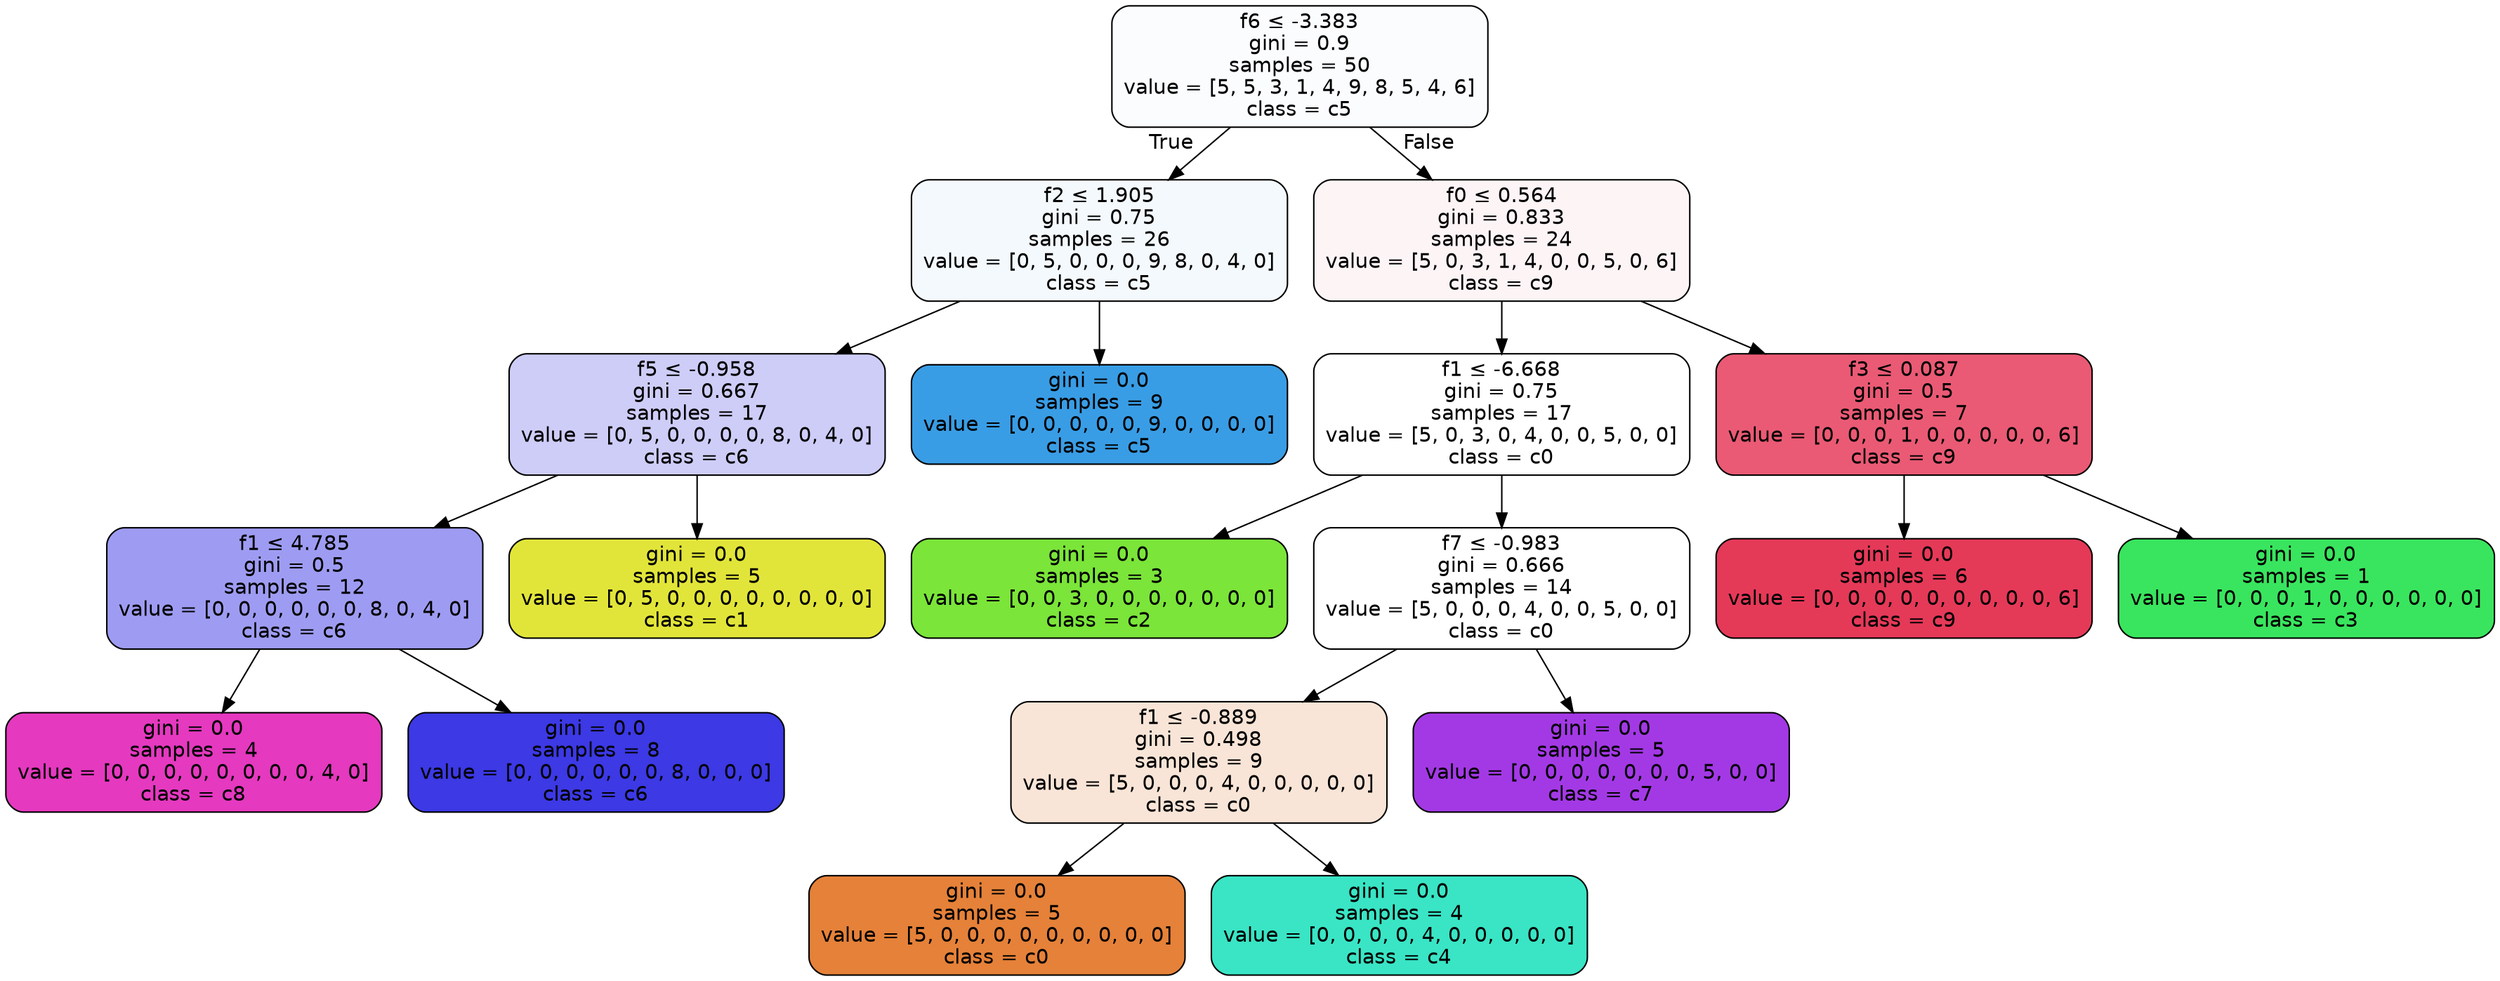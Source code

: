 digraph Tree {
node [shape=box, style="filled, rounded", color="black", fontname=helvetica] ;
edge [fontname=helvetica] ;
0 [label=<f6 &le; -3.383<br/>gini = 0.9<br/>samples = 50<br/>value = [5, 5, 3, 1, 4, 9, 8, 5, 4, 6]<br/>class = c5>, fillcolor="#399de506"] ;
1 [label=<f2 &le; 1.905<br/>gini = 0.75<br/>samples = 26<br/>value = [0, 5, 0, 0, 0, 9, 8, 0, 4, 0]<br/>class = c5>, fillcolor="#399de50e"] ;
0 -> 1 [labeldistance=2.5, labelangle=45, headlabel="True"] ;
2 [label=<f5 &le; -0.958<br/>gini = 0.667<br/>samples = 17<br/>value = [0, 5, 0, 0, 0, 0, 8, 0, 4, 0]<br/>class = c6>, fillcolor="#3c39e540"] ;
1 -> 2 ;
3 [label=<f1 &le; 4.785<br/>gini = 0.5<br/>samples = 12<br/>value = [0, 0, 0, 0, 0, 0, 8, 0, 4, 0]<br/>class = c6>, fillcolor="#3c39e57f"] ;
2 -> 3 ;
4 [label=<gini = 0.0<br/>samples = 4<br/>value = [0, 0, 0, 0, 0, 0, 0, 0, 4, 0]<br/>class = c8>, fillcolor="#e539c0ff"] ;
3 -> 4 ;
5 [label=<gini = 0.0<br/>samples = 8<br/>value = [0, 0, 0, 0, 0, 0, 8, 0, 0, 0]<br/>class = c6>, fillcolor="#3c39e5ff"] ;
3 -> 5 ;
6 [label=<gini = 0.0<br/>samples = 5<br/>value = [0, 5, 0, 0, 0, 0, 0, 0, 0, 0]<br/>class = c1>, fillcolor="#e2e539ff"] ;
2 -> 6 ;
7 [label=<gini = 0.0<br/>samples = 9<br/>value = [0, 0, 0, 0, 0, 9, 0, 0, 0, 0]<br/>class = c5>, fillcolor="#399de5ff"] ;
1 -> 7 ;
8 [label=<f0 &le; 0.564<br/>gini = 0.833<br/>samples = 24<br/>value = [5, 0, 3, 1, 4, 0, 0, 5, 0, 6]<br/>class = c9>, fillcolor="#e539580d"] ;
0 -> 8 [labeldistance=2.5, labelangle=-45, headlabel="False"] ;
9 [label=<f1 &le; -6.668<br/>gini = 0.75<br/>samples = 17<br/>value = [5, 0, 3, 0, 4, 0, 0, 5, 0, 0]<br/>class = c0>, fillcolor="#e5813900"] ;
8 -> 9 ;
10 [label=<gini = 0.0<br/>samples = 3<br/>value = [0, 0, 3, 0, 0, 0, 0, 0, 0, 0]<br/>class = c2>, fillcolor="#7be539ff"] ;
9 -> 10 ;
11 [label=<f7 &le; -0.983<br/>gini = 0.666<br/>samples = 14<br/>value = [5, 0, 0, 0, 4, 0, 0, 5, 0, 0]<br/>class = c0>, fillcolor="#e5813900"] ;
9 -> 11 ;
12 [label=<f1 &le; -0.889<br/>gini = 0.498<br/>samples = 9<br/>value = [5, 0, 0, 0, 4, 0, 0, 0, 0, 0]<br/>class = c0>, fillcolor="#e5813933"] ;
11 -> 12 ;
13 [label=<gini = 0.0<br/>samples = 5<br/>value = [5, 0, 0, 0, 0, 0, 0, 0, 0, 0]<br/>class = c0>, fillcolor="#e58139ff"] ;
12 -> 13 ;
14 [label=<gini = 0.0<br/>samples = 4<br/>value = [0, 0, 0, 0, 4, 0, 0, 0, 0, 0]<br/>class = c4>, fillcolor="#39e5c5ff"] ;
12 -> 14 ;
15 [label=<gini = 0.0<br/>samples = 5<br/>value = [0, 0, 0, 0, 0, 0, 0, 5, 0, 0]<br/>class = c7>, fillcolor="#a339e5ff"] ;
11 -> 15 ;
16 [label=<f3 &le; 0.087<br/>gini = 0.5<br/>samples = 7<br/>value = [0, 0, 0, 1, 0, 0, 0, 0, 0, 6]<br/>class = c9>, fillcolor="#e53958d4"] ;
8 -> 16 ;
17 [label=<gini = 0.0<br/>samples = 6<br/>value = [0, 0, 0, 0, 0, 0, 0, 0, 0, 6]<br/>class = c9>, fillcolor="#e53958ff"] ;
16 -> 17 ;
18 [label=<gini = 0.0<br/>samples = 1<br/>value = [0, 0, 0, 1, 0, 0, 0, 0, 0, 0]<br/>class = c3>, fillcolor="#39e55eff"] ;
16 -> 18 ;
}
